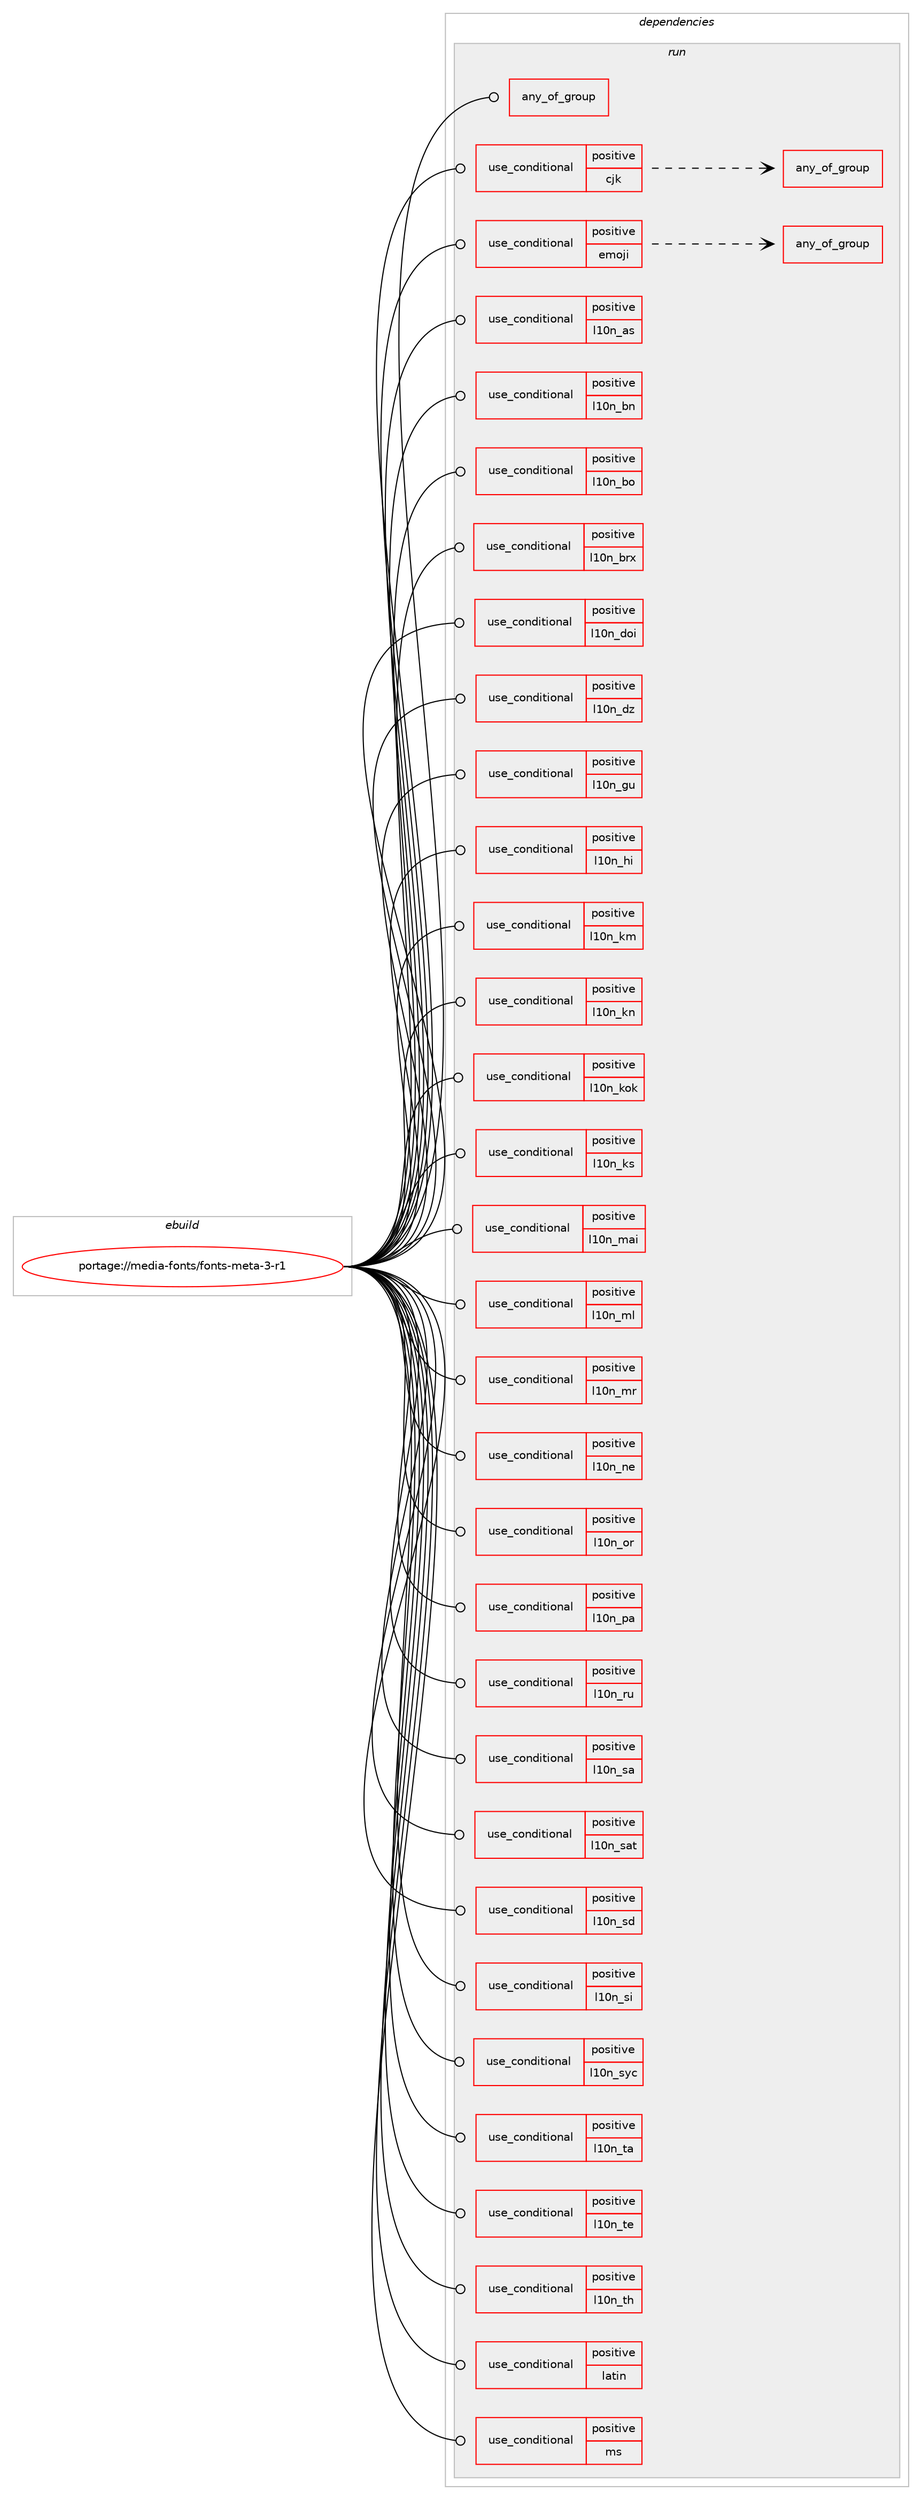 digraph prolog {

# *************
# Graph options
# *************

newrank=true;
concentrate=true;
compound=true;
graph [rankdir=LR,fontname=Helvetica,fontsize=10,ranksep=1.5];#, ranksep=2.5, nodesep=0.2];
edge  [arrowhead=vee];
node  [fontname=Helvetica,fontsize=10];

# **********
# The ebuild
# **********

subgraph cluster_leftcol {
color=gray;
rank=same;
label=<<i>ebuild</i>>;
id [label="portage://media-fonts/fonts-meta-3-r1", color=red, width=4, href="../media-fonts/fonts-meta-3-r1.svg"];
}

# ****************
# The dependencies
# ****************

subgraph cluster_midcol {
color=gray;
label=<<i>dependencies</i>>;
subgraph cluster_compile {
fillcolor="#eeeeee";
style=filled;
label=<<i>compile</i>>;
}
subgraph cluster_compileandrun {
fillcolor="#eeeeee";
style=filled;
label=<<i>compile and run</i>>;
}
subgraph cluster_run {
fillcolor="#eeeeee";
style=filled;
label=<<i>run</i>>;
subgraph any2113 {
dependency148252 [label=<<TABLE BORDER="0" CELLBORDER="1" CELLSPACING="0" CELLPADDING="4"><TR><TD CELLPADDING="10">any_of_group</TD></TR></TABLE>>, shape=none, color=red];# *** BEGIN UNKNOWN DEPENDENCY TYPE (TODO) ***
# dependency148252 -> package_dependency(portage://media-fonts/fonts-meta-3-r1,run,no,media-fonts,source-code-pro,none,[,,],[],[])
# *** END UNKNOWN DEPENDENCY TYPE (TODO) ***

# *** BEGIN UNKNOWN DEPENDENCY TYPE (TODO) ***
# dependency148252 -> package_dependency(portage://media-fonts/fonts-meta-3-r1,run,no,media-fonts,anonymous-pro,none,[,,],[],[])
# *** END UNKNOWN DEPENDENCY TYPE (TODO) ***

# *** BEGIN UNKNOWN DEPENDENCY TYPE (TODO) ***
# dependency148252 -> package_dependency(portage://media-fonts/fonts-meta-3-r1,run,no,media-fonts,cascadia-code,none,[,,],[],[])
# *** END UNKNOWN DEPENDENCY TYPE (TODO) ***

# *** BEGIN UNKNOWN DEPENDENCY TYPE (TODO) ***
# dependency148252 -> package_dependency(portage://media-fonts/fonts-meta-3-r1,run,no,media-fonts,fantasque-sans-mono,none,[,,],[],[])
# *** END UNKNOWN DEPENDENCY TYPE (TODO) ***

# *** BEGIN UNKNOWN DEPENDENCY TYPE (TODO) ***
# dependency148252 -> package_dependency(portage://media-fonts/fonts-meta-3-r1,run,no,media-fonts,fira-code,none,[,,],[],[])
# *** END UNKNOWN DEPENDENCY TYPE (TODO) ***

# *** BEGIN UNKNOWN DEPENDENCY TYPE (TODO) ***
# dependency148252 -> package_dependency(portage://media-fonts/fonts-meta-3-r1,run,no,media-fonts,fira-mono,none,[,,],[],[])
# *** END UNKNOWN DEPENDENCY TYPE (TODO) ***

# *** BEGIN UNKNOWN DEPENDENCY TYPE (TODO) ***
# dependency148252 -> package_dependency(portage://media-fonts/fonts-meta-3-r1,run,no,media-fonts,hack,none,[,,],[],[])
# *** END UNKNOWN DEPENDENCY TYPE (TODO) ***

# *** BEGIN UNKNOWN DEPENDENCY TYPE (TODO) ***
# dependency148252 -> package_dependency(portage://media-fonts/fonts-meta-3-r1,run,no,media-fonts,hermit,none,[,,],[],[])
# *** END UNKNOWN DEPENDENCY TYPE (TODO) ***

# *** BEGIN UNKNOWN DEPENDENCY TYPE (TODO) ***
# dependency148252 -> package_dependency(portage://media-fonts/fonts-meta-3-r1,run,no,media-fonts,ibm-plex,none,[,,],[],[])
# *** END UNKNOWN DEPENDENCY TYPE (TODO) ***

# *** BEGIN UNKNOWN DEPENDENCY TYPE (TODO) ***
# dependency148252 -> package_dependency(portage://media-fonts/fonts-meta-3-r1,run,no,media-fonts,inconsolata,none,[,,],[],[])
# *** END UNKNOWN DEPENDENCY TYPE (TODO) ***

# *** BEGIN UNKNOWN DEPENDENCY TYPE (TODO) ***
# dependency148252 -> package_dependency(portage://media-fonts/fonts-meta-3-r1,run,no,media-fonts,iosevka,none,[,,],[],[])
# *** END UNKNOWN DEPENDENCY TYPE (TODO) ***

# *** BEGIN UNKNOWN DEPENDENCY TYPE (TODO) ***
# dependency148252 -> package_dependency(portage://media-fonts/fonts-meta-3-r1,run,no,media-fonts,jetbrains-mono,none,[,,],[],[])
# *** END UNKNOWN DEPENDENCY TYPE (TODO) ***

# *** BEGIN UNKNOWN DEPENDENCY TYPE (TODO) ***
# dependency148252 -> package_dependency(portage://media-fonts/fonts-meta-3-r1,run,no,media-fonts,montecarlo,none,[,,],[],[])
# *** END UNKNOWN DEPENDENCY TYPE (TODO) ***

# *** BEGIN UNKNOWN DEPENDENCY TYPE (TODO) ***
# dependency148252 -> package_dependency(portage://media-fonts/fonts-meta-3-r1,run,no,media-fonts,roboto,none,[,,],[],[])
# *** END UNKNOWN DEPENDENCY TYPE (TODO) ***

# *** BEGIN UNKNOWN DEPENDENCY TYPE (TODO) ***
# dependency148252 -> package_dependency(portage://media-fonts/fonts-meta-3-r1,run,no,media-fonts,terminus-font,none,[,,],[],[])
# *** END UNKNOWN DEPENDENCY TYPE (TODO) ***

}
id:e -> dependency148252:w [weight=20,style="solid",arrowhead="odot"];
subgraph cond69443 {
dependency148253 [label=<<TABLE BORDER="0" CELLBORDER="1" CELLSPACING="0" CELLPADDING="4"><TR><TD ROWSPAN="3" CELLPADDING="10">use_conditional</TD></TR><TR><TD>positive</TD></TR><TR><TD>cjk</TD></TR></TABLE>>, shape=none, color=red];
# *** BEGIN UNKNOWN DEPENDENCY TYPE (TODO) ***
# dependency148253 -> package_dependency(portage://media-fonts/fonts-meta-3-r1,run,no,media-fonts,ipaex,none,[,,],[],[])
# *** END UNKNOWN DEPENDENCY TYPE (TODO) ***

# *** BEGIN UNKNOWN DEPENDENCY TYPE (TODO) ***
# dependency148253 -> package_dependency(portage://media-fonts/fonts-meta-3-r1,run,no,media-fonts,ja-ipafonts,none,[,,],[],[])
# *** END UNKNOWN DEPENDENCY TYPE (TODO) ***

# *** BEGIN UNKNOWN DEPENDENCY TYPE (TODO) ***
# dependency148253 -> package_dependency(portage://media-fonts/fonts-meta-3-r1,run,no,media-fonts,koruri,none,[,,],[],[])
# *** END UNKNOWN DEPENDENCY TYPE (TODO) ***

# *** BEGIN UNKNOWN DEPENDENCY TYPE (TODO) ***
# dependency148253 -> package_dependency(portage://media-fonts/fonts-meta-3-r1,run,no,media-fonts,monafont,none,[,,],[],[])
# *** END UNKNOWN DEPENDENCY TYPE (TODO) ***

# *** BEGIN UNKNOWN DEPENDENCY TYPE (TODO) ***
# dependency148253 -> package_dependency(portage://media-fonts/fonts-meta-3-r1,run,no,media-fonts,nanum,none,[,,],[],[])
# *** END UNKNOWN DEPENDENCY TYPE (TODO) ***

# *** BEGIN UNKNOWN DEPENDENCY TYPE (TODO) ***
# dependency148253 -> package_dependency(portage://media-fonts/fonts-meta-3-r1,run,no,media-fonts,noto-cjk,none,[,,],[],[])
# *** END UNKNOWN DEPENDENCY TYPE (TODO) ***

# *** BEGIN UNKNOWN DEPENDENCY TYPE (TODO) ***
# dependency148253 -> package_dependency(portage://media-fonts/fonts-meta-3-r1,run,no,media-fonts,opendesktop-fonts,none,[,,],[],[])
# *** END UNKNOWN DEPENDENCY TYPE (TODO) ***

# *** BEGIN UNKNOWN DEPENDENCY TYPE (TODO) ***
# dependency148253 -> package_dependency(portage://media-fonts/fonts-meta-3-r1,run,no,media-fonts,shinonome,none,[,,],[],[])
# *** END UNKNOWN DEPENDENCY TYPE (TODO) ***

# *** BEGIN UNKNOWN DEPENDENCY TYPE (TODO) ***
# dependency148253 -> package_dependency(portage://media-fonts/fonts-meta-3-r1,run,no,media-fonts,source-han-sans,none,[,,],[],[])
# *** END UNKNOWN DEPENDENCY TYPE (TODO) ***

# *** BEGIN UNKNOWN DEPENDENCY TYPE (TODO) ***
# dependency148253 -> package_dependency(portage://media-fonts/fonts-meta-3-r1,run,no,media-fonts,unfonts,none,[,,],[],[])
# *** END UNKNOWN DEPENDENCY TYPE (TODO) ***

# *** BEGIN UNKNOWN DEPENDENCY TYPE (TODO) ***
# dependency148253 -> package_dependency(portage://media-fonts/fonts-meta-3-r1,run,no,media-fonts,wqy-microhei,none,[,,],[],[])
# *** END UNKNOWN DEPENDENCY TYPE (TODO) ***

# *** BEGIN UNKNOWN DEPENDENCY TYPE (TODO) ***
# dependency148253 -> package_dependency(portage://media-fonts/fonts-meta-3-r1,run,no,media-fonts,wqy-zenhei,none,[,,],[],[])
# *** END UNKNOWN DEPENDENCY TYPE (TODO) ***

subgraph any2114 {
dependency148254 [label=<<TABLE BORDER="0" CELLBORDER="1" CELLSPACING="0" CELLPADDING="4"><TR><TD CELLPADDING="10">any_of_group</TD></TR></TABLE>>, shape=none, color=red];# *** BEGIN UNKNOWN DEPENDENCY TYPE (TODO) ***
# dependency148254 -> package_dependency(portage://media-fonts/fonts-meta-3-r1,run,no,media-fonts,mikachan-font-otf,none,[,,],[],[])
# *** END UNKNOWN DEPENDENCY TYPE (TODO) ***

# *** BEGIN UNKNOWN DEPENDENCY TYPE (TODO) ***
# dependency148254 -> package_dependency(portage://media-fonts/fonts-meta-3-r1,run,no,media-fonts,mikachan-font-ttf,none,[,,],[],[])
# *** END UNKNOWN DEPENDENCY TYPE (TODO) ***

}
dependency148253:e -> dependency148254:w [weight=20,style="dashed",arrowhead="vee"];
}
id:e -> dependency148253:w [weight=20,style="solid",arrowhead="odot"];
subgraph cond69444 {
dependency148255 [label=<<TABLE BORDER="0" CELLBORDER="1" CELLSPACING="0" CELLPADDING="4"><TR><TD ROWSPAN="3" CELLPADDING="10">use_conditional</TD></TR><TR><TD>positive</TD></TR><TR><TD>emoji</TD></TR></TABLE>>, shape=none, color=red];
subgraph any2115 {
dependency148256 [label=<<TABLE BORDER="0" CELLBORDER="1" CELLSPACING="0" CELLPADDING="4"><TR><TD CELLPADDING="10">any_of_group</TD></TR></TABLE>>, shape=none, color=red];# *** BEGIN UNKNOWN DEPENDENCY TYPE (TODO) ***
# dependency148256 -> package_dependency(portage://media-fonts/fonts-meta-3-r1,run,no,media-fonts,noto-emoji,none,[,,],[],[])
# *** END UNKNOWN DEPENDENCY TYPE (TODO) ***

# *** BEGIN UNKNOWN DEPENDENCY TYPE (TODO) ***
# dependency148256 -> package_dependency(portage://media-fonts/fonts-meta-3-r1,run,no,media-fonts,joypixels,none,[,,],[],[])
# *** END UNKNOWN DEPENDENCY TYPE (TODO) ***

}
dependency148255:e -> dependency148256:w [weight=20,style="dashed",arrowhead="vee"];
}
id:e -> dependency148255:w [weight=20,style="solid",arrowhead="odot"];
subgraph cond69445 {
dependency148257 [label=<<TABLE BORDER="0" CELLBORDER="1" CELLSPACING="0" CELLPADDING="4"><TR><TD ROWSPAN="3" CELLPADDING="10">use_conditional</TD></TR><TR><TD>positive</TD></TR><TR><TD>l10n_as</TD></TR></TABLE>>, shape=none, color=red];
# *** BEGIN UNKNOWN DEPENDENCY TYPE (TODO) ***
# dependency148257 -> package_dependency(portage://media-fonts/fonts-meta-3-r1,run,no,media-fonts,lohit-assamese,none,[,,],[],[])
# *** END UNKNOWN DEPENDENCY TYPE (TODO) ***

}
id:e -> dependency148257:w [weight=20,style="solid",arrowhead="odot"];
subgraph cond69446 {
dependency148258 [label=<<TABLE BORDER="0" CELLBORDER="1" CELLSPACING="0" CELLPADDING="4"><TR><TD ROWSPAN="3" CELLPADDING="10">use_conditional</TD></TR><TR><TD>positive</TD></TR><TR><TD>l10n_bn</TD></TR></TABLE>>, shape=none, color=red];
# *** BEGIN UNKNOWN DEPENDENCY TYPE (TODO) ***
# dependency148258 -> package_dependency(portage://media-fonts/fonts-meta-3-r1,run,no,media-fonts,lohit-bengali,none,[,,],[],[])
# *** END UNKNOWN DEPENDENCY TYPE (TODO) ***

}
id:e -> dependency148258:w [weight=20,style="solid",arrowhead="odot"];
subgraph cond69447 {
dependency148259 [label=<<TABLE BORDER="0" CELLBORDER="1" CELLSPACING="0" CELLPADDING="4"><TR><TD ROWSPAN="3" CELLPADDING="10">use_conditional</TD></TR><TR><TD>positive</TD></TR><TR><TD>l10n_bo</TD></TR></TABLE>>, shape=none, color=red];
# *** BEGIN UNKNOWN DEPENDENCY TYPE (TODO) ***
# dependency148259 -> package_dependency(portage://media-fonts/fonts-meta-3-r1,run,no,media-fonts,tibetan-machine-font,none,[,,],[],[])
# *** END UNKNOWN DEPENDENCY TYPE (TODO) ***

}
id:e -> dependency148259:w [weight=20,style="solid",arrowhead="odot"];
subgraph cond69448 {
dependency148260 [label=<<TABLE BORDER="0" CELLBORDER="1" CELLSPACING="0" CELLPADDING="4"><TR><TD ROWSPAN="3" CELLPADDING="10">use_conditional</TD></TR><TR><TD>positive</TD></TR><TR><TD>l10n_brx</TD></TR></TABLE>>, shape=none, color=red];
# *** BEGIN UNKNOWN DEPENDENCY TYPE (TODO) ***
# dependency148260 -> package_dependency(portage://media-fonts/fonts-meta-3-r1,run,no,media-fonts,lohit-devanagari,none,[,,],[],[])
# *** END UNKNOWN DEPENDENCY TYPE (TODO) ***

}
id:e -> dependency148260:w [weight=20,style="solid",arrowhead="odot"];
subgraph cond69449 {
dependency148261 [label=<<TABLE BORDER="0" CELLBORDER="1" CELLSPACING="0" CELLPADDING="4"><TR><TD ROWSPAN="3" CELLPADDING="10">use_conditional</TD></TR><TR><TD>positive</TD></TR><TR><TD>l10n_doi</TD></TR></TABLE>>, shape=none, color=red];
# *** BEGIN UNKNOWN DEPENDENCY TYPE (TODO) ***
# dependency148261 -> package_dependency(portage://media-fonts/fonts-meta-3-r1,run,no,media-fonts,lohit-devanagari,none,[,,],[],[])
# *** END UNKNOWN DEPENDENCY TYPE (TODO) ***

}
id:e -> dependency148261:w [weight=20,style="solid",arrowhead="odot"];
subgraph cond69450 {
dependency148262 [label=<<TABLE BORDER="0" CELLBORDER="1" CELLSPACING="0" CELLPADDING="4"><TR><TD ROWSPAN="3" CELLPADDING="10">use_conditional</TD></TR><TR><TD>positive</TD></TR><TR><TD>l10n_dz</TD></TR></TABLE>>, shape=none, color=red];
# *** BEGIN UNKNOWN DEPENDENCY TYPE (TODO) ***
# dependency148262 -> package_dependency(portage://media-fonts/fonts-meta-3-r1,run,no,media-fonts,jomolhari,none,[,,],[],[])
# *** END UNKNOWN DEPENDENCY TYPE (TODO) ***

}
id:e -> dependency148262:w [weight=20,style="solid",arrowhead="odot"];
subgraph cond69451 {
dependency148263 [label=<<TABLE BORDER="0" CELLBORDER="1" CELLSPACING="0" CELLPADDING="4"><TR><TD ROWSPAN="3" CELLPADDING="10">use_conditional</TD></TR><TR><TD>positive</TD></TR><TR><TD>l10n_gu</TD></TR></TABLE>>, shape=none, color=red];
# *** BEGIN UNKNOWN DEPENDENCY TYPE (TODO) ***
# dependency148263 -> package_dependency(portage://media-fonts/fonts-meta-3-r1,run,no,media-fonts,lohit-gujarati,none,[,,],[],[])
# *** END UNKNOWN DEPENDENCY TYPE (TODO) ***

}
id:e -> dependency148263:w [weight=20,style="solid",arrowhead="odot"];
subgraph cond69452 {
dependency148264 [label=<<TABLE BORDER="0" CELLBORDER="1" CELLSPACING="0" CELLPADDING="4"><TR><TD ROWSPAN="3" CELLPADDING="10">use_conditional</TD></TR><TR><TD>positive</TD></TR><TR><TD>l10n_hi</TD></TR></TABLE>>, shape=none, color=red];
# *** BEGIN UNKNOWN DEPENDENCY TYPE (TODO) ***
# dependency148264 -> package_dependency(portage://media-fonts/fonts-meta-3-r1,run,no,media-fonts,lohit-devanagari,none,[,,],[],[])
# *** END UNKNOWN DEPENDENCY TYPE (TODO) ***

}
id:e -> dependency148264:w [weight=20,style="solid",arrowhead="odot"];
subgraph cond69453 {
dependency148265 [label=<<TABLE BORDER="0" CELLBORDER="1" CELLSPACING="0" CELLPADDING="4"><TR><TD ROWSPAN="3" CELLPADDING="10">use_conditional</TD></TR><TR><TD>positive</TD></TR><TR><TD>l10n_km</TD></TR></TABLE>>, shape=none, color=red];
# *** BEGIN UNKNOWN DEPENDENCY TYPE (TODO) ***
# dependency148265 -> package_dependency(portage://media-fonts/fonts-meta-3-r1,run,no,media-fonts,khmer,none,[,,],[],[])
# *** END UNKNOWN DEPENDENCY TYPE (TODO) ***

}
id:e -> dependency148265:w [weight=20,style="solid",arrowhead="odot"];
subgraph cond69454 {
dependency148266 [label=<<TABLE BORDER="0" CELLBORDER="1" CELLSPACING="0" CELLPADDING="4"><TR><TD ROWSPAN="3" CELLPADDING="10">use_conditional</TD></TR><TR><TD>positive</TD></TR><TR><TD>l10n_kn</TD></TR></TABLE>>, shape=none, color=red];
# *** BEGIN UNKNOWN DEPENDENCY TYPE (TODO) ***
# dependency148266 -> package_dependency(portage://media-fonts/fonts-meta-3-r1,run,no,media-fonts,lohit-kannada,none,[,,],[],[])
# *** END UNKNOWN DEPENDENCY TYPE (TODO) ***

}
id:e -> dependency148266:w [weight=20,style="solid",arrowhead="odot"];
subgraph cond69455 {
dependency148267 [label=<<TABLE BORDER="0" CELLBORDER="1" CELLSPACING="0" CELLPADDING="4"><TR><TD ROWSPAN="3" CELLPADDING="10">use_conditional</TD></TR><TR><TD>positive</TD></TR><TR><TD>l10n_kok</TD></TR></TABLE>>, shape=none, color=red];
# *** BEGIN UNKNOWN DEPENDENCY TYPE (TODO) ***
# dependency148267 -> package_dependency(portage://media-fonts/fonts-meta-3-r1,run,no,media-fonts,lohit-devanagari,none,[,,],[],[])
# *** END UNKNOWN DEPENDENCY TYPE (TODO) ***

}
id:e -> dependency148267:w [weight=20,style="solid",arrowhead="odot"];
subgraph cond69456 {
dependency148268 [label=<<TABLE BORDER="0" CELLBORDER="1" CELLSPACING="0" CELLPADDING="4"><TR><TD ROWSPAN="3" CELLPADDING="10">use_conditional</TD></TR><TR><TD>positive</TD></TR><TR><TD>l10n_ks</TD></TR></TABLE>>, shape=none, color=red];
# *** BEGIN UNKNOWN DEPENDENCY TYPE (TODO) ***
# dependency148268 -> package_dependency(portage://media-fonts/fonts-meta-3-r1,run,no,media-fonts,lohit-devanagari,none,[,,],[],[])
# *** END UNKNOWN DEPENDENCY TYPE (TODO) ***

}
id:e -> dependency148268:w [weight=20,style="solid",arrowhead="odot"];
subgraph cond69457 {
dependency148269 [label=<<TABLE BORDER="0" CELLBORDER="1" CELLSPACING="0" CELLPADDING="4"><TR><TD ROWSPAN="3" CELLPADDING="10">use_conditional</TD></TR><TR><TD>positive</TD></TR><TR><TD>l10n_mai</TD></TR></TABLE>>, shape=none, color=red];
# *** BEGIN UNKNOWN DEPENDENCY TYPE (TODO) ***
# dependency148269 -> package_dependency(portage://media-fonts/fonts-meta-3-r1,run,no,media-fonts,lohit-devanagari,none,[,,],[],[])
# *** END UNKNOWN DEPENDENCY TYPE (TODO) ***

}
id:e -> dependency148269:w [weight=20,style="solid",arrowhead="odot"];
subgraph cond69458 {
dependency148270 [label=<<TABLE BORDER="0" CELLBORDER="1" CELLSPACING="0" CELLPADDING="4"><TR><TD ROWSPAN="3" CELLPADDING="10">use_conditional</TD></TR><TR><TD>positive</TD></TR><TR><TD>l10n_ml</TD></TR></TABLE>>, shape=none, color=red];
# *** BEGIN UNKNOWN DEPENDENCY TYPE (TODO) ***
# dependency148270 -> package_dependency(portage://media-fonts/fonts-meta-3-r1,run,no,media-fonts,lohit-malayalam,none,[,,],[],[])
# *** END UNKNOWN DEPENDENCY TYPE (TODO) ***

}
id:e -> dependency148270:w [weight=20,style="solid",arrowhead="odot"];
subgraph cond69459 {
dependency148271 [label=<<TABLE BORDER="0" CELLBORDER="1" CELLSPACING="0" CELLPADDING="4"><TR><TD ROWSPAN="3" CELLPADDING="10">use_conditional</TD></TR><TR><TD>positive</TD></TR><TR><TD>l10n_mr</TD></TR></TABLE>>, shape=none, color=red];
# *** BEGIN UNKNOWN DEPENDENCY TYPE (TODO) ***
# dependency148271 -> package_dependency(portage://media-fonts/fonts-meta-3-r1,run,no,media-fonts,lohit-devanagari,none,[,,],[],[])
# *** END UNKNOWN DEPENDENCY TYPE (TODO) ***

# *** BEGIN UNKNOWN DEPENDENCY TYPE (TODO) ***
# dependency148271 -> package_dependency(portage://media-fonts/fonts-meta-3-r1,run,no,media-fonts,lohit-marathi,none,[,,],[],[])
# *** END UNKNOWN DEPENDENCY TYPE (TODO) ***

}
id:e -> dependency148271:w [weight=20,style="solid",arrowhead="odot"];
subgraph cond69460 {
dependency148272 [label=<<TABLE BORDER="0" CELLBORDER="1" CELLSPACING="0" CELLPADDING="4"><TR><TD ROWSPAN="3" CELLPADDING="10">use_conditional</TD></TR><TR><TD>positive</TD></TR><TR><TD>l10n_ne</TD></TR></TABLE>>, shape=none, color=red];
# *** BEGIN UNKNOWN DEPENDENCY TYPE (TODO) ***
# dependency148272 -> package_dependency(portage://media-fonts/fonts-meta-3-r1,run,no,media-fonts,lohit-devanagari,none,[,,],[],[])
# *** END UNKNOWN DEPENDENCY TYPE (TODO) ***

# *** BEGIN UNKNOWN DEPENDENCY TYPE (TODO) ***
# dependency148272 -> package_dependency(portage://media-fonts/fonts-meta-3-r1,run,no,media-fonts,lohit-nepali,none,[,,],[],[])
# *** END UNKNOWN DEPENDENCY TYPE (TODO) ***

}
id:e -> dependency148272:w [weight=20,style="solid",arrowhead="odot"];
subgraph cond69461 {
dependency148273 [label=<<TABLE BORDER="0" CELLBORDER="1" CELLSPACING="0" CELLPADDING="4"><TR><TD ROWSPAN="3" CELLPADDING="10">use_conditional</TD></TR><TR><TD>positive</TD></TR><TR><TD>l10n_or</TD></TR></TABLE>>, shape=none, color=red];
# *** BEGIN UNKNOWN DEPENDENCY TYPE (TODO) ***
# dependency148273 -> package_dependency(portage://media-fonts/fonts-meta-3-r1,run,no,media-fonts,lohit-odia,none,[,,],[],[])
# *** END UNKNOWN DEPENDENCY TYPE (TODO) ***

}
id:e -> dependency148273:w [weight=20,style="solid",arrowhead="odot"];
subgraph cond69462 {
dependency148274 [label=<<TABLE BORDER="0" CELLBORDER="1" CELLSPACING="0" CELLPADDING="4"><TR><TD ROWSPAN="3" CELLPADDING="10">use_conditional</TD></TR><TR><TD>positive</TD></TR><TR><TD>l10n_pa</TD></TR></TABLE>>, shape=none, color=red];
# *** BEGIN UNKNOWN DEPENDENCY TYPE (TODO) ***
# dependency148274 -> package_dependency(portage://media-fonts/fonts-meta-3-r1,run,no,media-fonts,lohit-gurmukhi,none,[,,],[],[])
# *** END UNKNOWN DEPENDENCY TYPE (TODO) ***

}
id:e -> dependency148274:w [weight=20,style="solid",arrowhead="odot"];
subgraph cond69463 {
dependency148275 [label=<<TABLE BORDER="0" CELLBORDER="1" CELLSPACING="0" CELLPADDING="4"><TR><TD ROWSPAN="3" CELLPADDING="10">use_conditional</TD></TR><TR><TD>positive</TD></TR><TR><TD>l10n_ru</TD></TR></TABLE>>, shape=none, color=red];
# *** BEGIN UNKNOWN DEPENDENCY TYPE (TODO) ***
# dependency148275 -> package_dependency(portage://media-fonts/fonts-meta-3-r1,run,no,media-fonts,font-misc-cyrillic,none,[,,],[],[])
# *** END UNKNOWN DEPENDENCY TYPE (TODO) ***

# *** BEGIN UNKNOWN DEPENDENCY TYPE (TODO) ***
# dependency148275 -> package_dependency(portage://media-fonts/fonts-meta-3-r1,run,no,media-fonts,paratype,none,[,,],[],[])
# *** END UNKNOWN DEPENDENCY TYPE (TODO) ***

# *** BEGIN UNKNOWN DEPENDENCY TYPE (TODO) ***
# dependency148275 -> package_dependency(portage://media-fonts/fonts-meta-3-r1,run,no,media-fonts,paratype-astra,none,[,,],[],[])
# *** END UNKNOWN DEPENDENCY TYPE (TODO) ***

}
id:e -> dependency148275:w [weight=20,style="solid",arrowhead="odot"];
subgraph cond69464 {
dependency148276 [label=<<TABLE BORDER="0" CELLBORDER="1" CELLSPACING="0" CELLPADDING="4"><TR><TD ROWSPAN="3" CELLPADDING="10">use_conditional</TD></TR><TR><TD>positive</TD></TR><TR><TD>l10n_sa</TD></TR></TABLE>>, shape=none, color=red];
# *** BEGIN UNKNOWN DEPENDENCY TYPE (TODO) ***
# dependency148276 -> package_dependency(portage://media-fonts/fonts-meta-3-r1,run,no,media-fonts,lohit-devanagari,none,[,,],[],[])
# *** END UNKNOWN DEPENDENCY TYPE (TODO) ***

}
id:e -> dependency148276:w [weight=20,style="solid",arrowhead="odot"];
subgraph cond69465 {
dependency148277 [label=<<TABLE BORDER="0" CELLBORDER="1" CELLSPACING="0" CELLPADDING="4"><TR><TD ROWSPAN="3" CELLPADDING="10">use_conditional</TD></TR><TR><TD>positive</TD></TR><TR><TD>l10n_sat</TD></TR></TABLE>>, shape=none, color=red];
# *** BEGIN UNKNOWN DEPENDENCY TYPE (TODO) ***
# dependency148277 -> package_dependency(portage://media-fonts/fonts-meta-3-r1,run,no,media-fonts,lohit-devanagari,none,[,,],[],[])
# *** END UNKNOWN DEPENDENCY TYPE (TODO) ***

}
id:e -> dependency148277:w [weight=20,style="solid",arrowhead="odot"];
subgraph cond69466 {
dependency148278 [label=<<TABLE BORDER="0" CELLBORDER="1" CELLSPACING="0" CELLPADDING="4"><TR><TD ROWSPAN="3" CELLPADDING="10">use_conditional</TD></TR><TR><TD>positive</TD></TR><TR><TD>l10n_sd</TD></TR></TABLE>>, shape=none, color=red];
# *** BEGIN UNKNOWN DEPENDENCY TYPE (TODO) ***
# dependency148278 -> package_dependency(portage://media-fonts/fonts-meta-3-r1,run,no,media-fonts,lohit-devanagari,none,[,,],[],[])
# *** END UNKNOWN DEPENDENCY TYPE (TODO) ***

}
id:e -> dependency148278:w [weight=20,style="solid",arrowhead="odot"];
subgraph cond69467 {
dependency148279 [label=<<TABLE BORDER="0" CELLBORDER="1" CELLSPACING="0" CELLPADDING="4"><TR><TD ROWSPAN="3" CELLPADDING="10">use_conditional</TD></TR><TR><TD>positive</TD></TR><TR><TD>l10n_si</TD></TR></TABLE>>, shape=none, color=red];
# *** BEGIN UNKNOWN DEPENDENCY TYPE (TODO) ***
# dependency148279 -> package_dependency(portage://media-fonts/fonts-meta-3-r1,run,no,media-fonts,lklug,none,[,,],[],[])
# *** END UNKNOWN DEPENDENCY TYPE (TODO) ***

}
id:e -> dependency148279:w [weight=20,style="solid",arrowhead="odot"];
subgraph cond69468 {
dependency148280 [label=<<TABLE BORDER="0" CELLBORDER="1" CELLSPACING="0" CELLPADDING="4"><TR><TD ROWSPAN="3" CELLPADDING="10">use_conditional</TD></TR><TR><TD>positive</TD></TR><TR><TD>l10n_syc</TD></TR></TABLE>>, shape=none, color=red];
# *** BEGIN UNKNOWN DEPENDENCY TYPE (TODO) ***
# dependency148280 -> package_dependency(portage://media-fonts/fonts-meta-3-r1,run,no,media-fonts,font-misc-meltho,none,[,,],[],[])
# *** END UNKNOWN DEPENDENCY TYPE (TODO) ***

}
id:e -> dependency148280:w [weight=20,style="solid",arrowhead="odot"];
subgraph cond69469 {
dependency148281 [label=<<TABLE BORDER="0" CELLBORDER="1" CELLSPACING="0" CELLPADDING="4"><TR><TD ROWSPAN="3" CELLPADDING="10">use_conditional</TD></TR><TR><TD>positive</TD></TR><TR><TD>l10n_ta</TD></TR></TABLE>>, shape=none, color=red];
# *** BEGIN UNKNOWN DEPENDENCY TYPE (TODO) ***
# dependency148281 -> package_dependency(portage://media-fonts/fonts-meta-3-r1,run,no,media-fonts,lohit-tamil,none,[,,],[],[])
# *** END UNKNOWN DEPENDENCY TYPE (TODO) ***

# *** BEGIN UNKNOWN DEPENDENCY TYPE (TODO) ***
# dependency148281 -> package_dependency(portage://media-fonts/fonts-meta-3-r1,run,no,media-fonts,lohit-tamil-classical,none,[,,],[],[])
# *** END UNKNOWN DEPENDENCY TYPE (TODO) ***

}
id:e -> dependency148281:w [weight=20,style="solid",arrowhead="odot"];
subgraph cond69470 {
dependency148282 [label=<<TABLE BORDER="0" CELLBORDER="1" CELLSPACING="0" CELLPADDING="4"><TR><TD ROWSPAN="3" CELLPADDING="10">use_conditional</TD></TR><TR><TD>positive</TD></TR><TR><TD>l10n_te</TD></TR></TABLE>>, shape=none, color=red];
# *** BEGIN UNKNOWN DEPENDENCY TYPE (TODO) ***
# dependency148282 -> package_dependency(portage://media-fonts/fonts-meta-3-r1,run,no,media-fonts,lohit-telugu,none,[,,],[],[])
# *** END UNKNOWN DEPENDENCY TYPE (TODO) ***

}
id:e -> dependency148282:w [weight=20,style="solid",arrowhead="odot"];
subgraph cond69471 {
dependency148283 [label=<<TABLE BORDER="0" CELLBORDER="1" CELLSPACING="0" CELLPADDING="4"><TR><TD ROWSPAN="3" CELLPADDING="10">use_conditional</TD></TR><TR><TD>positive</TD></TR><TR><TD>l10n_th</TD></TR></TABLE>>, shape=none, color=red];
# *** BEGIN UNKNOWN DEPENDENCY TYPE (TODO) ***
# dependency148283 -> package_dependency(portage://media-fonts/fonts-meta-3-r1,run,no,media-fonts,thaifonts-scalable,none,[,,],[],[])
# *** END UNKNOWN DEPENDENCY TYPE (TODO) ***

}
id:e -> dependency148283:w [weight=20,style="solid",arrowhead="odot"];
subgraph cond69472 {
dependency148284 [label=<<TABLE BORDER="0" CELLBORDER="1" CELLSPACING="0" CELLPADDING="4"><TR><TD ROWSPAN="3" CELLPADDING="10">use_conditional</TD></TR><TR><TD>positive</TD></TR><TR><TD>latin</TD></TR></TABLE>>, shape=none, color=red];
# *** BEGIN UNKNOWN DEPENDENCY TYPE (TODO) ***
# dependency148284 -> package_dependency(portage://media-fonts/fonts-meta-3-r1,run,no,media-fonts,courier-prime,none,[,,],[],[])
# *** END UNKNOWN DEPENDENCY TYPE (TODO) ***

# *** BEGIN UNKNOWN DEPENDENCY TYPE (TODO) ***
# dependency148284 -> package_dependency(portage://media-fonts/fonts-meta-3-r1,run,no,media-fonts,dejavu,none,[,,],[],[])
# *** END UNKNOWN DEPENDENCY TYPE (TODO) ***

# *** BEGIN UNKNOWN DEPENDENCY TYPE (TODO) ***
# dependency148284 -> package_dependency(portage://media-fonts/fonts-meta-3-r1,run,no,media-fonts,font-bh-ttf,none,[,,],[],[])
# *** END UNKNOWN DEPENDENCY TYPE (TODO) ***

# *** BEGIN UNKNOWN DEPENDENCY TYPE (TODO) ***
# dependency148284 -> package_dependency(portage://media-fonts/fonts-meta-3-r1,run,no,media-fonts,font-cursor-misc,none,[,,],[],[])
# *** END UNKNOWN DEPENDENCY TYPE (TODO) ***

# *** BEGIN UNKNOWN DEPENDENCY TYPE (TODO) ***
# dependency148284 -> package_dependency(portage://media-fonts/fonts-meta-3-r1,run,no,media-fonts,liberation-fonts,none,[,,],[],[])
# *** END UNKNOWN DEPENDENCY TYPE (TODO) ***

# *** BEGIN UNKNOWN DEPENDENCY TYPE (TODO) ***
# dependency148284 -> package_dependency(portage://media-fonts/fonts-meta-3-r1,run,no,media-fonts,open-sans,none,[,,],[],[])
# *** END UNKNOWN DEPENDENCY TYPE (TODO) ***

# *** BEGIN UNKNOWN DEPENDENCY TYPE (TODO) ***
# dependency148284 -> package_dependency(portage://media-fonts/fonts-meta-3-r1,run,no,media-fonts,quivira,none,[,,],[],[])
# *** END UNKNOWN DEPENDENCY TYPE (TODO) ***

# *** BEGIN UNKNOWN DEPENDENCY TYPE (TODO) ***
# dependency148284 -> package_dependency(portage://media-fonts/fonts-meta-3-r1,run,no,media-fonts,signika,none,[,,],[],[])
# *** END UNKNOWN DEPENDENCY TYPE (TODO) ***

# *** BEGIN UNKNOWN DEPENDENCY TYPE (TODO) ***
# dependency148284 -> package_dependency(portage://media-fonts/fonts-meta-3-r1,run,no,media-fonts,tex-gyre,none,[,,],[],[])
# *** END UNKNOWN DEPENDENCY TYPE (TODO) ***

# *** BEGIN UNKNOWN DEPENDENCY TYPE (TODO) ***
# dependency148284 -> package_dependency(portage://media-fonts/fonts-meta-3-r1,run,no,media-fonts,ttf-bitstream-vera,none,[,,],[],[])
# *** END UNKNOWN DEPENDENCY TYPE (TODO) ***

# *** BEGIN UNKNOWN DEPENDENCY TYPE (TODO) ***
# dependency148284 -> package_dependency(portage://media-fonts/fonts-meta-3-r1,run,no,media-fonts,urw-fonts,none,[,,],[],[])
# *** END UNKNOWN DEPENDENCY TYPE (TODO) ***

}
id:e -> dependency148284:w [weight=20,style="solid",arrowhead="odot"];
subgraph cond69473 {
dependency148285 [label=<<TABLE BORDER="0" CELLBORDER="1" CELLSPACING="0" CELLPADDING="4"><TR><TD ROWSPAN="3" CELLPADDING="10">use_conditional</TD></TR><TR><TD>positive</TD></TR><TR><TD>ms</TD></TR></TABLE>>, shape=none, color=red];
# *** BEGIN UNKNOWN DEPENDENCY TYPE (TODO) ***
# dependency148285 -> package_dependency(portage://media-fonts/fonts-meta-3-r1,run,no,media-fonts,corefonts,none,[,,],[],[])
# *** END UNKNOWN DEPENDENCY TYPE (TODO) ***

# *** BEGIN UNKNOWN DEPENDENCY TYPE (TODO) ***
# dependency148285 -> package_dependency(portage://media-fonts/fonts-meta-3-r1,run,no,media-fonts,croscorefonts,none,[,,],[],[])
# *** END UNKNOWN DEPENDENCY TYPE (TODO) ***

# *** BEGIN UNKNOWN DEPENDENCY TYPE (TODO) ***
# dependency148285 -> package_dependency(portage://media-fonts/fonts-meta-3-r1,run,no,media-fonts,crosextrafonts-caladea,none,[,,],[],[])
# *** END UNKNOWN DEPENDENCY TYPE (TODO) ***

# *** BEGIN UNKNOWN DEPENDENCY TYPE (TODO) ***
# dependency148285 -> package_dependency(portage://media-fonts/fonts-meta-3-r1,run,no,media-fonts,crosextrafonts-carlito,none,[,,],[],[])
# *** END UNKNOWN DEPENDENCY TYPE (TODO) ***

}
id:e -> dependency148285:w [weight=20,style="solid",arrowhead="odot"];
# *** BEGIN UNKNOWN DEPENDENCY TYPE (TODO) ***
# id -> package_dependency(portage://media-fonts/fonts-meta-3-r1,run,no,media-fonts,cantarell,none,[,,],[],[])
# *** END UNKNOWN DEPENDENCY TYPE (TODO) ***

# *** BEGIN UNKNOWN DEPENDENCY TYPE (TODO) ***
# id -> package_dependency(portage://media-fonts/fonts-meta-3-r1,run,no,media-fonts,droid,none,[,,],[],[])
# *** END UNKNOWN DEPENDENCY TYPE (TODO) ***

# *** BEGIN UNKNOWN DEPENDENCY TYPE (TODO) ***
# id -> package_dependency(portage://media-fonts/fonts-meta-3-r1,run,no,media-fonts,noto,none,[,,],[],[])
# *** END UNKNOWN DEPENDENCY TYPE (TODO) ***

# *** BEGIN UNKNOWN DEPENDENCY TYPE (TODO) ***
# id -> package_dependency(portage://media-fonts/fonts-meta-3-r1,run,no,media-fonts,oldstandard,none,[,,],[],[])
# *** END UNKNOWN DEPENDENCY TYPE (TODO) ***

# *** BEGIN UNKNOWN DEPENDENCY TYPE (TODO) ***
# id -> package_dependency(portage://media-fonts/fonts-meta-3-r1,run,no,media-fonts,powerline-symbols,none,[,,],[],[])
# *** END UNKNOWN DEPENDENCY TYPE (TODO) ***

# *** BEGIN UNKNOWN DEPENDENCY TYPE (TODO) ***
# id -> package_dependency(portage://media-fonts/fonts-meta-3-r1,run,no,media-fonts,ubuntu-font-family,none,[,,],[],[])
# *** END UNKNOWN DEPENDENCY TYPE (TODO) ***

# *** BEGIN UNKNOWN DEPENDENCY TYPE (TODO) ***
# id -> package_dependency(portage://media-fonts/fonts-meta-3-r1,run,no,media-libs,fontconfig,none,[,,],[],[])
# *** END UNKNOWN DEPENDENCY TYPE (TODO) ***

}
}

# **************
# The candidates
# **************

subgraph cluster_choices {
rank=same;
color=gray;
label=<<i>candidates</i>>;

}

}
